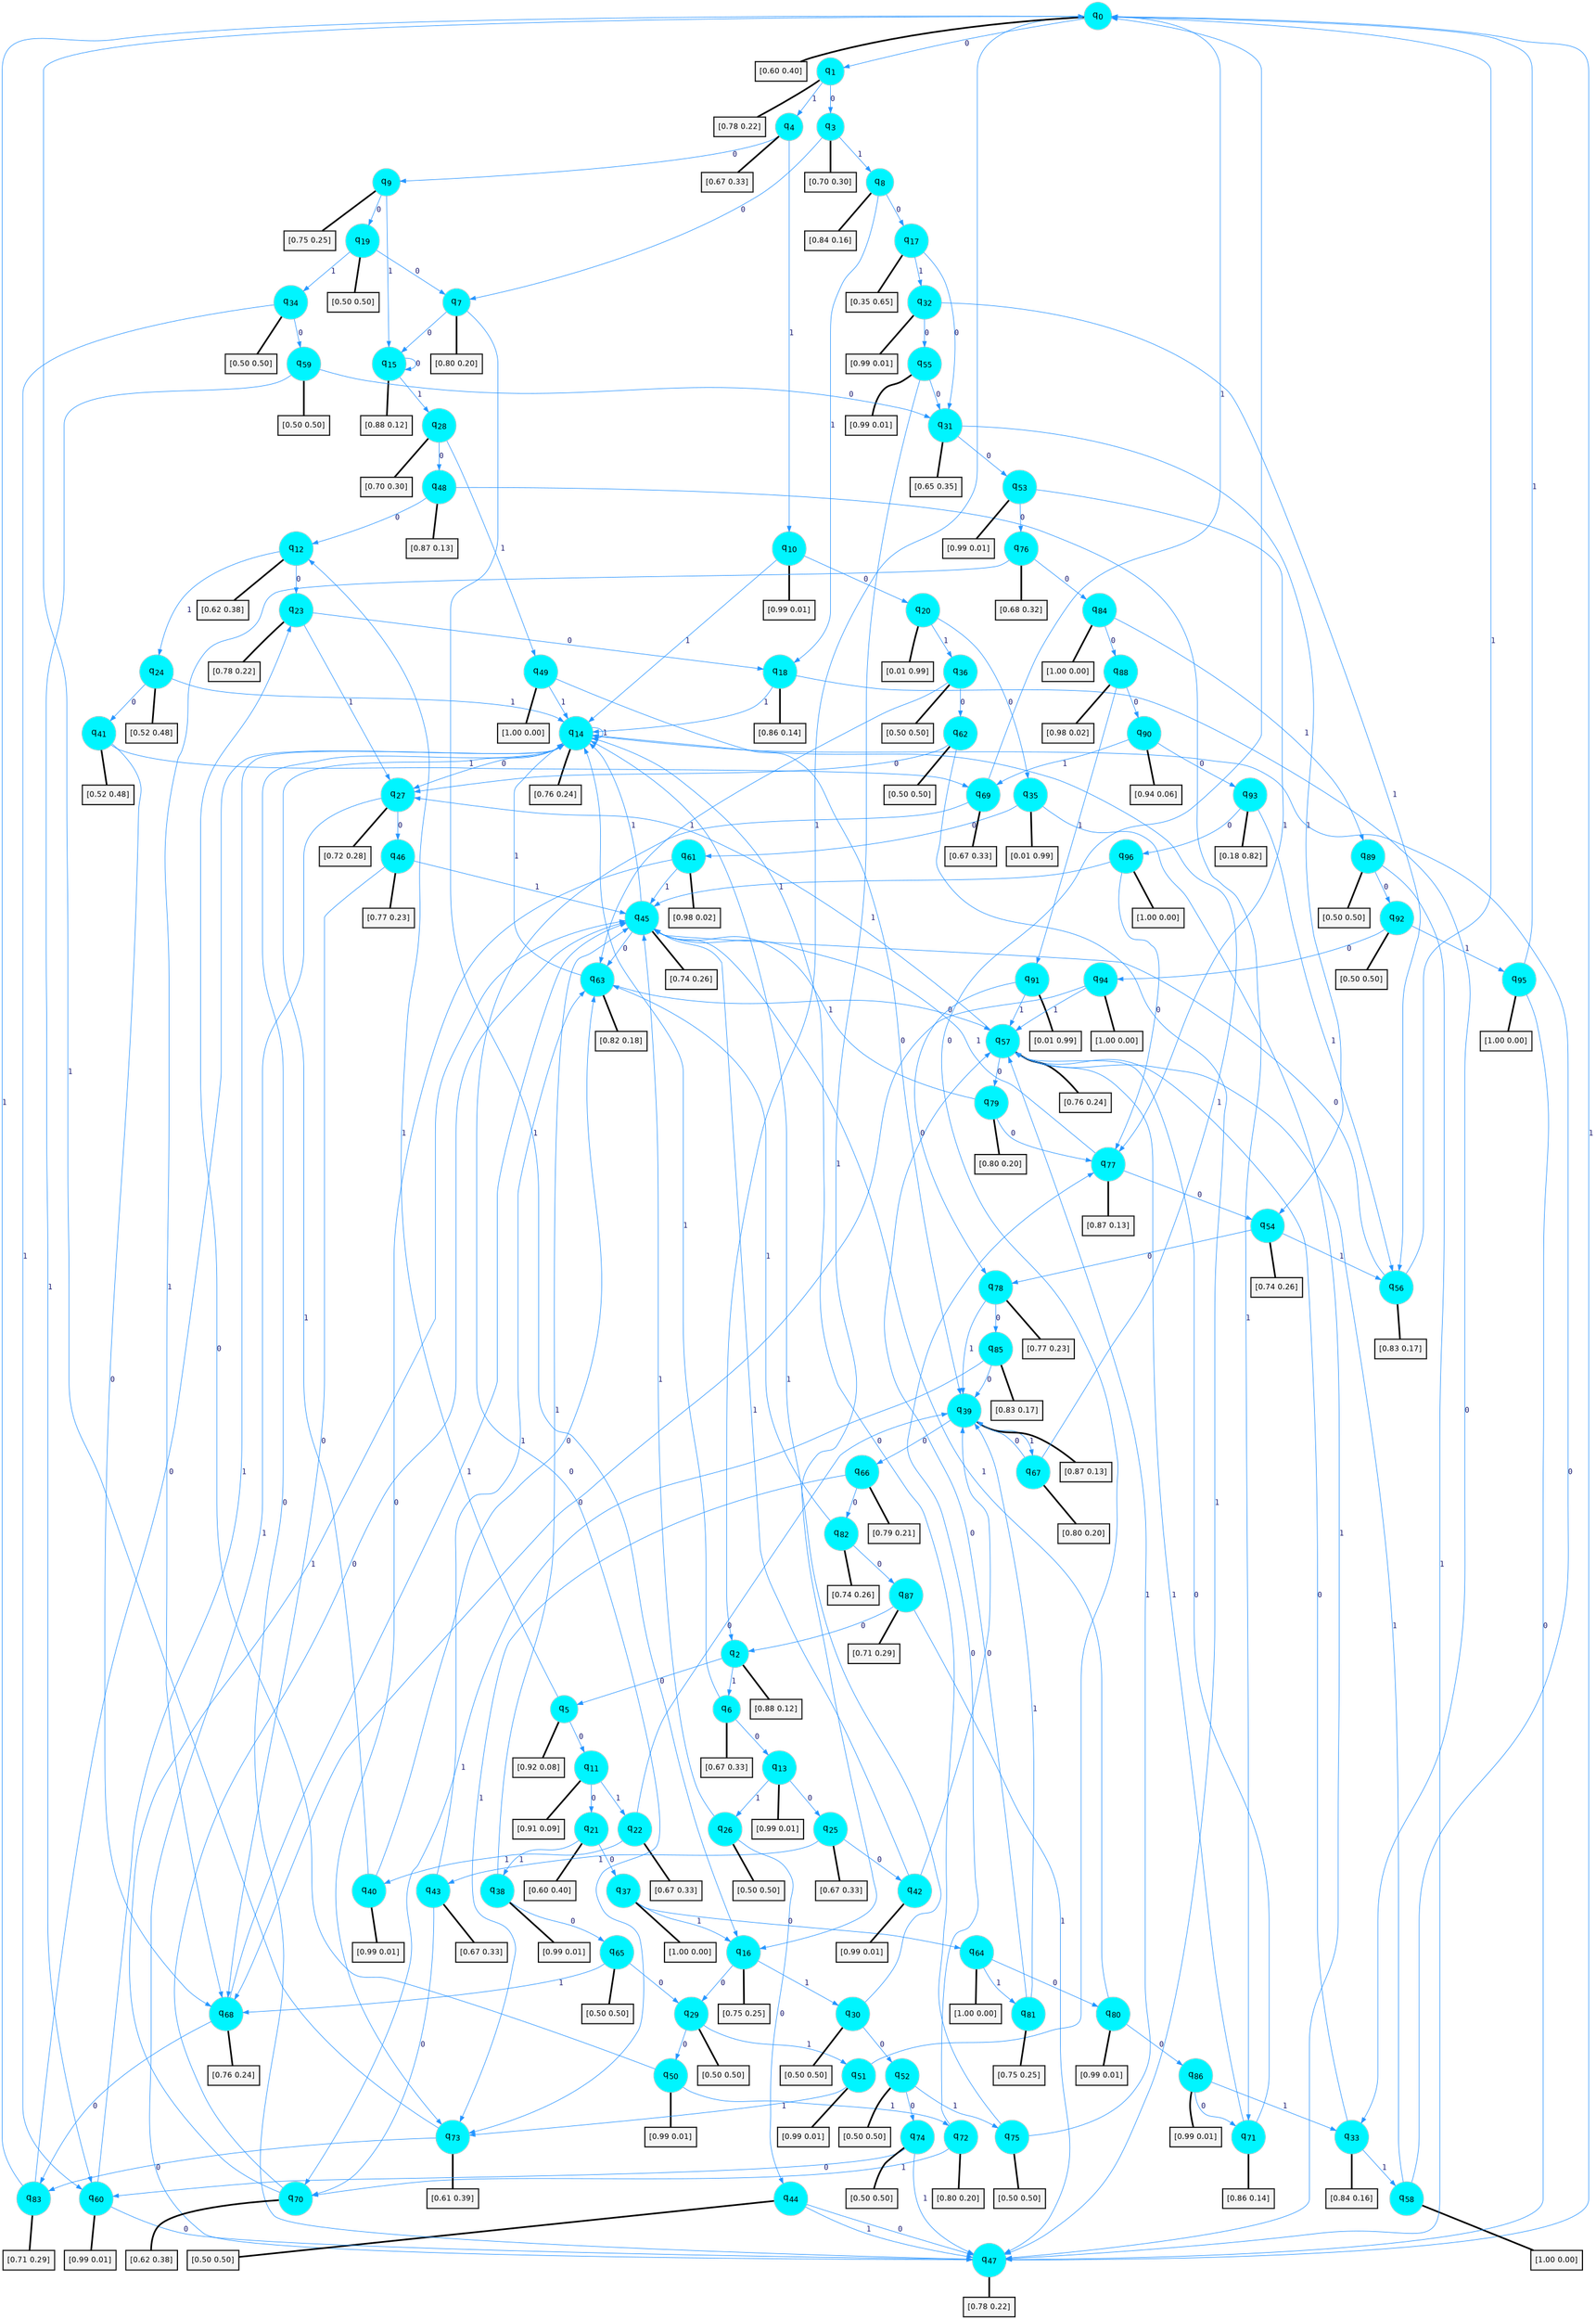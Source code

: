 digraph G {
graph [
bgcolor=transparent, dpi=300, rankdir=TD, size="40,25"];
node [
color=gray, fillcolor=turquoise1, fontcolor=black, fontname=Helvetica, fontsize=16, fontweight=bold, shape=circle, style=filled];
edge [
arrowsize=1, color=dodgerblue1, fontcolor=midnightblue, fontname=courier, fontweight=bold, penwidth=1, style=solid, weight=20];
0[label=<q<SUB>0</SUB>>];
1[label=<q<SUB>1</SUB>>];
2[label=<q<SUB>2</SUB>>];
3[label=<q<SUB>3</SUB>>];
4[label=<q<SUB>4</SUB>>];
5[label=<q<SUB>5</SUB>>];
6[label=<q<SUB>6</SUB>>];
7[label=<q<SUB>7</SUB>>];
8[label=<q<SUB>8</SUB>>];
9[label=<q<SUB>9</SUB>>];
10[label=<q<SUB>10</SUB>>];
11[label=<q<SUB>11</SUB>>];
12[label=<q<SUB>12</SUB>>];
13[label=<q<SUB>13</SUB>>];
14[label=<q<SUB>14</SUB>>];
15[label=<q<SUB>15</SUB>>];
16[label=<q<SUB>16</SUB>>];
17[label=<q<SUB>17</SUB>>];
18[label=<q<SUB>18</SUB>>];
19[label=<q<SUB>19</SUB>>];
20[label=<q<SUB>20</SUB>>];
21[label=<q<SUB>21</SUB>>];
22[label=<q<SUB>22</SUB>>];
23[label=<q<SUB>23</SUB>>];
24[label=<q<SUB>24</SUB>>];
25[label=<q<SUB>25</SUB>>];
26[label=<q<SUB>26</SUB>>];
27[label=<q<SUB>27</SUB>>];
28[label=<q<SUB>28</SUB>>];
29[label=<q<SUB>29</SUB>>];
30[label=<q<SUB>30</SUB>>];
31[label=<q<SUB>31</SUB>>];
32[label=<q<SUB>32</SUB>>];
33[label=<q<SUB>33</SUB>>];
34[label=<q<SUB>34</SUB>>];
35[label=<q<SUB>35</SUB>>];
36[label=<q<SUB>36</SUB>>];
37[label=<q<SUB>37</SUB>>];
38[label=<q<SUB>38</SUB>>];
39[label=<q<SUB>39</SUB>>];
40[label=<q<SUB>40</SUB>>];
41[label=<q<SUB>41</SUB>>];
42[label=<q<SUB>42</SUB>>];
43[label=<q<SUB>43</SUB>>];
44[label=<q<SUB>44</SUB>>];
45[label=<q<SUB>45</SUB>>];
46[label=<q<SUB>46</SUB>>];
47[label=<q<SUB>47</SUB>>];
48[label=<q<SUB>48</SUB>>];
49[label=<q<SUB>49</SUB>>];
50[label=<q<SUB>50</SUB>>];
51[label=<q<SUB>51</SUB>>];
52[label=<q<SUB>52</SUB>>];
53[label=<q<SUB>53</SUB>>];
54[label=<q<SUB>54</SUB>>];
55[label=<q<SUB>55</SUB>>];
56[label=<q<SUB>56</SUB>>];
57[label=<q<SUB>57</SUB>>];
58[label=<q<SUB>58</SUB>>];
59[label=<q<SUB>59</SUB>>];
60[label=<q<SUB>60</SUB>>];
61[label=<q<SUB>61</SUB>>];
62[label=<q<SUB>62</SUB>>];
63[label=<q<SUB>63</SUB>>];
64[label=<q<SUB>64</SUB>>];
65[label=<q<SUB>65</SUB>>];
66[label=<q<SUB>66</SUB>>];
67[label=<q<SUB>67</SUB>>];
68[label=<q<SUB>68</SUB>>];
69[label=<q<SUB>69</SUB>>];
70[label=<q<SUB>70</SUB>>];
71[label=<q<SUB>71</SUB>>];
72[label=<q<SUB>72</SUB>>];
73[label=<q<SUB>73</SUB>>];
74[label=<q<SUB>74</SUB>>];
75[label=<q<SUB>75</SUB>>];
76[label=<q<SUB>76</SUB>>];
77[label=<q<SUB>77</SUB>>];
78[label=<q<SUB>78</SUB>>];
79[label=<q<SUB>79</SUB>>];
80[label=<q<SUB>80</SUB>>];
81[label=<q<SUB>81</SUB>>];
82[label=<q<SUB>82</SUB>>];
83[label=<q<SUB>83</SUB>>];
84[label=<q<SUB>84</SUB>>];
85[label=<q<SUB>85</SUB>>];
86[label=<q<SUB>86</SUB>>];
87[label=<q<SUB>87</SUB>>];
88[label=<q<SUB>88</SUB>>];
89[label=<q<SUB>89</SUB>>];
90[label=<q<SUB>90</SUB>>];
91[label=<q<SUB>91</SUB>>];
92[label=<q<SUB>92</SUB>>];
93[label=<q<SUB>93</SUB>>];
94[label=<q<SUB>94</SUB>>];
95[label=<q<SUB>95</SUB>>];
96[label=<q<SUB>96</SUB>>];
97[label="[0.60 0.40]", shape=box,fontcolor=black, fontname=Helvetica, fontsize=14, penwidth=2, fillcolor=whitesmoke,color=black];
98[label="[0.78 0.22]", shape=box,fontcolor=black, fontname=Helvetica, fontsize=14, penwidth=2, fillcolor=whitesmoke,color=black];
99[label="[0.88 0.12]", shape=box,fontcolor=black, fontname=Helvetica, fontsize=14, penwidth=2, fillcolor=whitesmoke,color=black];
100[label="[0.70 0.30]", shape=box,fontcolor=black, fontname=Helvetica, fontsize=14, penwidth=2, fillcolor=whitesmoke,color=black];
101[label="[0.67 0.33]", shape=box,fontcolor=black, fontname=Helvetica, fontsize=14, penwidth=2, fillcolor=whitesmoke,color=black];
102[label="[0.92 0.08]", shape=box,fontcolor=black, fontname=Helvetica, fontsize=14, penwidth=2, fillcolor=whitesmoke,color=black];
103[label="[0.67 0.33]", shape=box,fontcolor=black, fontname=Helvetica, fontsize=14, penwidth=2, fillcolor=whitesmoke,color=black];
104[label="[0.80 0.20]", shape=box,fontcolor=black, fontname=Helvetica, fontsize=14, penwidth=2, fillcolor=whitesmoke,color=black];
105[label="[0.84 0.16]", shape=box,fontcolor=black, fontname=Helvetica, fontsize=14, penwidth=2, fillcolor=whitesmoke,color=black];
106[label="[0.75 0.25]", shape=box,fontcolor=black, fontname=Helvetica, fontsize=14, penwidth=2, fillcolor=whitesmoke,color=black];
107[label="[0.99 0.01]", shape=box,fontcolor=black, fontname=Helvetica, fontsize=14, penwidth=2, fillcolor=whitesmoke,color=black];
108[label="[0.91 0.09]", shape=box,fontcolor=black, fontname=Helvetica, fontsize=14, penwidth=2, fillcolor=whitesmoke,color=black];
109[label="[0.62 0.38]", shape=box,fontcolor=black, fontname=Helvetica, fontsize=14, penwidth=2, fillcolor=whitesmoke,color=black];
110[label="[0.99 0.01]", shape=box,fontcolor=black, fontname=Helvetica, fontsize=14, penwidth=2, fillcolor=whitesmoke,color=black];
111[label="[0.76 0.24]", shape=box,fontcolor=black, fontname=Helvetica, fontsize=14, penwidth=2, fillcolor=whitesmoke,color=black];
112[label="[0.88 0.12]", shape=box,fontcolor=black, fontname=Helvetica, fontsize=14, penwidth=2, fillcolor=whitesmoke,color=black];
113[label="[0.75 0.25]", shape=box,fontcolor=black, fontname=Helvetica, fontsize=14, penwidth=2, fillcolor=whitesmoke,color=black];
114[label="[0.35 0.65]", shape=box,fontcolor=black, fontname=Helvetica, fontsize=14, penwidth=2, fillcolor=whitesmoke,color=black];
115[label="[0.86 0.14]", shape=box,fontcolor=black, fontname=Helvetica, fontsize=14, penwidth=2, fillcolor=whitesmoke,color=black];
116[label="[0.50 0.50]", shape=box,fontcolor=black, fontname=Helvetica, fontsize=14, penwidth=2, fillcolor=whitesmoke,color=black];
117[label="[0.01 0.99]", shape=box,fontcolor=black, fontname=Helvetica, fontsize=14, penwidth=2, fillcolor=whitesmoke,color=black];
118[label="[0.60 0.40]", shape=box,fontcolor=black, fontname=Helvetica, fontsize=14, penwidth=2, fillcolor=whitesmoke,color=black];
119[label="[0.67 0.33]", shape=box,fontcolor=black, fontname=Helvetica, fontsize=14, penwidth=2, fillcolor=whitesmoke,color=black];
120[label="[0.78 0.22]", shape=box,fontcolor=black, fontname=Helvetica, fontsize=14, penwidth=2, fillcolor=whitesmoke,color=black];
121[label="[0.52 0.48]", shape=box,fontcolor=black, fontname=Helvetica, fontsize=14, penwidth=2, fillcolor=whitesmoke,color=black];
122[label="[0.67 0.33]", shape=box,fontcolor=black, fontname=Helvetica, fontsize=14, penwidth=2, fillcolor=whitesmoke,color=black];
123[label="[0.50 0.50]", shape=box,fontcolor=black, fontname=Helvetica, fontsize=14, penwidth=2, fillcolor=whitesmoke,color=black];
124[label="[0.72 0.28]", shape=box,fontcolor=black, fontname=Helvetica, fontsize=14, penwidth=2, fillcolor=whitesmoke,color=black];
125[label="[0.70 0.30]", shape=box,fontcolor=black, fontname=Helvetica, fontsize=14, penwidth=2, fillcolor=whitesmoke,color=black];
126[label="[0.50 0.50]", shape=box,fontcolor=black, fontname=Helvetica, fontsize=14, penwidth=2, fillcolor=whitesmoke,color=black];
127[label="[0.50 0.50]", shape=box,fontcolor=black, fontname=Helvetica, fontsize=14, penwidth=2, fillcolor=whitesmoke,color=black];
128[label="[0.65 0.35]", shape=box,fontcolor=black, fontname=Helvetica, fontsize=14, penwidth=2, fillcolor=whitesmoke,color=black];
129[label="[0.99 0.01]", shape=box,fontcolor=black, fontname=Helvetica, fontsize=14, penwidth=2, fillcolor=whitesmoke,color=black];
130[label="[0.84 0.16]", shape=box,fontcolor=black, fontname=Helvetica, fontsize=14, penwidth=2, fillcolor=whitesmoke,color=black];
131[label="[0.50 0.50]", shape=box,fontcolor=black, fontname=Helvetica, fontsize=14, penwidth=2, fillcolor=whitesmoke,color=black];
132[label="[0.01 0.99]", shape=box,fontcolor=black, fontname=Helvetica, fontsize=14, penwidth=2, fillcolor=whitesmoke,color=black];
133[label="[0.50 0.50]", shape=box,fontcolor=black, fontname=Helvetica, fontsize=14, penwidth=2, fillcolor=whitesmoke,color=black];
134[label="[1.00 0.00]", shape=box,fontcolor=black, fontname=Helvetica, fontsize=14, penwidth=2, fillcolor=whitesmoke,color=black];
135[label="[0.99 0.01]", shape=box,fontcolor=black, fontname=Helvetica, fontsize=14, penwidth=2, fillcolor=whitesmoke,color=black];
136[label="[0.87 0.13]", shape=box,fontcolor=black, fontname=Helvetica, fontsize=14, penwidth=2, fillcolor=whitesmoke,color=black];
137[label="[0.99 0.01]", shape=box,fontcolor=black, fontname=Helvetica, fontsize=14, penwidth=2, fillcolor=whitesmoke,color=black];
138[label="[0.52 0.48]", shape=box,fontcolor=black, fontname=Helvetica, fontsize=14, penwidth=2, fillcolor=whitesmoke,color=black];
139[label="[0.99 0.01]", shape=box,fontcolor=black, fontname=Helvetica, fontsize=14, penwidth=2, fillcolor=whitesmoke,color=black];
140[label="[0.67 0.33]", shape=box,fontcolor=black, fontname=Helvetica, fontsize=14, penwidth=2, fillcolor=whitesmoke,color=black];
141[label="[0.50 0.50]", shape=box,fontcolor=black, fontname=Helvetica, fontsize=14, penwidth=2, fillcolor=whitesmoke,color=black];
142[label="[0.74 0.26]", shape=box,fontcolor=black, fontname=Helvetica, fontsize=14, penwidth=2, fillcolor=whitesmoke,color=black];
143[label="[0.77 0.23]", shape=box,fontcolor=black, fontname=Helvetica, fontsize=14, penwidth=2, fillcolor=whitesmoke,color=black];
144[label="[0.78 0.22]", shape=box,fontcolor=black, fontname=Helvetica, fontsize=14, penwidth=2, fillcolor=whitesmoke,color=black];
145[label="[0.87 0.13]", shape=box,fontcolor=black, fontname=Helvetica, fontsize=14, penwidth=2, fillcolor=whitesmoke,color=black];
146[label="[1.00 0.00]", shape=box,fontcolor=black, fontname=Helvetica, fontsize=14, penwidth=2, fillcolor=whitesmoke,color=black];
147[label="[0.99 0.01]", shape=box,fontcolor=black, fontname=Helvetica, fontsize=14, penwidth=2, fillcolor=whitesmoke,color=black];
148[label="[0.99 0.01]", shape=box,fontcolor=black, fontname=Helvetica, fontsize=14, penwidth=2, fillcolor=whitesmoke,color=black];
149[label="[0.50 0.50]", shape=box,fontcolor=black, fontname=Helvetica, fontsize=14, penwidth=2, fillcolor=whitesmoke,color=black];
150[label="[0.99 0.01]", shape=box,fontcolor=black, fontname=Helvetica, fontsize=14, penwidth=2, fillcolor=whitesmoke,color=black];
151[label="[0.74 0.26]", shape=box,fontcolor=black, fontname=Helvetica, fontsize=14, penwidth=2, fillcolor=whitesmoke,color=black];
152[label="[0.99 0.01]", shape=box,fontcolor=black, fontname=Helvetica, fontsize=14, penwidth=2, fillcolor=whitesmoke,color=black];
153[label="[0.83 0.17]", shape=box,fontcolor=black, fontname=Helvetica, fontsize=14, penwidth=2, fillcolor=whitesmoke,color=black];
154[label="[0.76 0.24]", shape=box,fontcolor=black, fontname=Helvetica, fontsize=14, penwidth=2, fillcolor=whitesmoke,color=black];
155[label="[1.00 0.00]", shape=box,fontcolor=black, fontname=Helvetica, fontsize=14, penwidth=2, fillcolor=whitesmoke,color=black];
156[label="[0.50 0.50]", shape=box,fontcolor=black, fontname=Helvetica, fontsize=14, penwidth=2, fillcolor=whitesmoke,color=black];
157[label="[0.99 0.01]", shape=box,fontcolor=black, fontname=Helvetica, fontsize=14, penwidth=2, fillcolor=whitesmoke,color=black];
158[label="[0.98 0.02]", shape=box,fontcolor=black, fontname=Helvetica, fontsize=14, penwidth=2, fillcolor=whitesmoke,color=black];
159[label="[0.50 0.50]", shape=box,fontcolor=black, fontname=Helvetica, fontsize=14, penwidth=2, fillcolor=whitesmoke,color=black];
160[label="[0.82 0.18]", shape=box,fontcolor=black, fontname=Helvetica, fontsize=14, penwidth=2, fillcolor=whitesmoke,color=black];
161[label="[1.00 0.00]", shape=box,fontcolor=black, fontname=Helvetica, fontsize=14, penwidth=2, fillcolor=whitesmoke,color=black];
162[label="[0.50 0.50]", shape=box,fontcolor=black, fontname=Helvetica, fontsize=14, penwidth=2, fillcolor=whitesmoke,color=black];
163[label="[0.79 0.21]", shape=box,fontcolor=black, fontname=Helvetica, fontsize=14, penwidth=2, fillcolor=whitesmoke,color=black];
164[label="[0.80 0.20]", shape=box,fontcolor=black, fontname=Helvetica, fontsize=14, penwidth=2, fillcolor=whitesmoke,color=black];
165[label="[0.76 0.24]", shape=box,fontcolor=black, fontname=Helvetica, fontsize=14, penwidth=2, fillcolor=whitesmoke,color=black];
166[label="[0.67 0.33]", shape=box,fontcolor=black, fontname=Helvetica, fontsize=14, penwidth=2, fillcolor=whitesmoke,color=black];
167[label="[0.62 0.38]", shape=box,fontcolor=black, fontname=Helvetica, fontsize=14, penwidth=2, fillcolor=whitesmoke,color=black];
168[label="[0.86 0.14]", shape=box,fontcolor=black, fontname=Helvetica, fontsize=14, penwidth=2, fillcolor=whitesmoke,color=black];
169[label="[0.80 0.20]", shape=box,fontcolor=black, fontname=Helvetica, fontsize=14, penwidth=2, fillcolor=whitesmoke,color=black];
170[label="[0.61 0.39]", shape=box,fontcolor=black, fontname=Helvetica, fontsize=14, penwidth=2, fillcolor=whitesmoke,color=black];
171[label="[0.50 0.50]", shape=box,fontcolor=black, fontname=Helvetica, fontsize=14, penwidth=2, fillcolor=whitesmoke,color=black];
172[label="[0.50 0.50]", shape=box,fontcolor=black, fontname=Helvetica, fontsize=14, penwidth=2, fillcolor=whitesmoke,color=black];
173[label="[0.68 0.32]", shape=box,fontcolor=black, fontname=Helvetica, fontsize=14, penwidth=2, fillcolor=whitesmoke,color=black];
174[label="[0.87 0.13]", shape=box,fontcolor=black, fontname=Helvetica, fontsize=14, penwidth=2, fillcolor=whitesmoke,color=black];
175[label="[0.77 0.23]", shape=box,fontcolor=black, fontname=Helvetica, fontsize=14, penwidth=2, fillcolor=whitesmoke,color=black];
176[label="[0.80 0.20]", shape=box,fontcolor=black, fontname=Helvetica, fontsize=14, penwidth=2, fillcolor=whitesmoke,color=black];
177[label="[0.99 0.01]", shape=box,fontcolor=black, fontname=Helvetica, fontsize=14, penwidth=2, fillcolor=whitesmoke,color=black];
178[label="[0.75 0.25]", shape=box,fontcolor=black, fontname=Helvetica, fontsize=14, penwidth=2, fillcolor=whitesmoke,color=black];
179[label="[0.74 0.26]", shape=box,fontcolor=black, fontname=Helvetica, fontsize=14, penwidth=2, fillcolor=whitesmoke,color=black];
180[label="[0.71 0.29]", shape=box,fontcolor=black, fontname=Helvetica, fontsize=14, penwidth=2, fillcolor=whitesmoke,color=black];
181[label="[1.00 0.00]", shape=box,fontcolor=black, fontname=Helvetica, fontsize=14, penwidth=2, fillcolor=whitesmoke,color=black];
182[label="[0.83 0.17]", shape=box,fontcolor=black, fontname=Helvetica, fontsize=14, penwidth=2, fillcolor=whitesmoke,color=black];
183[label="[0.99 0.01]", shape=box,fontcolor=black, fontname=Helvetica, fontsize=14, penwidth=2, fillcolor=whitesmoke,color=black];
184[label="[0.71 0.29]", shape=box,fontcolor=black, fontname=Helvetica, fontsize=14, penwidth=2, fillcolor=whitesmoke,color=black];
185[label="[0.98 0.02]", shape=box,fontcolor=black, fontname=Helvetica, fontsize=14, penwidth=2, fillcolor=whitesmoke,color=black];
186[label="[0.50 0.50]", shape=box,fontcolor=black, fontname=Helvetica, fontsize=14, penwidth=2, fillcolor=whitesmoke,color=black];
187[label="[0.94 0.06]", shape=box,fontcolor=black, fontname=Helvetica, fontsize=14, penwidth=2, fillcolor=whitesmoke,color=black];
188[label="[0.01 0.99]", shape=box,fontcolor=black, fontname=Helvetica, fontsize=14, penwidth=2, fillcolor=whitesmoke,color=black];
189[label="[0.50 0.50]", shape=box,fontcolor=black, fontname=Helvetica, fontsize=14, penwidth=2, fillcolor=whitesmoke,color=black];
190[label="[0.18 0.82]", shape=box,fontcolor=black, fontname=Helvetica, fontsize=14, penwidth=2, fillcolor=whitesmoke,color=black];
191[label="[1.00 0.00]", shape=box,fontcolor=black, fontname=Helvetica, fontsize=14, penwidth=2, fillcolor=whitesmoke,color=black];
192[label="[1.00 0.00]", shape=box,fontcolor=black, fontname=Helvetica, fontsize=14, penwidth=2, fillcolor=whitesmoke,color=black];
193[label="[1.00 0.00]", shape=box,fontcolor=black, fontname=Helvetica, fontsize=14, penwidth=2, fillcolor=whitesmoke,color=black];
0->1 [label=0];
0->2 [label=1];
0->97 [arrowhead=none, penwidth=3,color=black];
1->3 [label=0];
1->4 [label=1];
1->98 [arrowhead=none, penwidth=3,color=black];
2->5 [label=0];
2->6 [label=1];
2->99 [arrowhead=none, penwidth=3,color=black];
3->7 [label=0];
3->8 [label=1];
3->100 [arrowhead=none, penwidth=3,color=black];
4->9 [label=0];
4->10 [label=1];
4->101 [arrowhead=none, penwidth=3,color=black];
5->11 [label=0];
5->12 [label=1];
5->102 [arrowhead=none, penwidth=3,color=black];
6->13 [label=0];
6->14 [label=1];
6->103 [arrowhead=none, penwidth=3,color=black];
7->15 [label=0];
7->16 [label=1];
7->104 [arrowhead=none, penwidth=3,color=black];
8->17 [label=0];
8->18 [label=1];
8->105 [arrowhead=none, penwidth=3,color=black];
9->19 [label=0];
9->15 [label=1];
9->106 [arrowhead=none, penwidth=3,color=black];
10->20 [label=0];
10->14 [label=1];
10->107 [arrowhead=none, penwidth=3,color=black];
11->21 [label=0];
11->22 [label=1];
11->108 [arrowhead=none, penwidth=3,color=black];
12->23 [label=0];
12->24 [label=1];
12->109 [arrowhead=none, penwidth=3,color=black];
13->25 [label=0];
13->26 [label=1];
13->110 [arrowhead=none, penwidth=3,color=black];
14->27 [label=0];
14->14 [label=1];
14->111 [arrowhead=none, penwidth=3,color=black];
15->15 [label=0];
15->28 [label=1];
15->112 [arrowhead=none, penwidth=3,color=black];
16->29 [label=0];
16->30 [label=1];
16->113 [arrowhead=none, penwidth=3,color=black];
17->31 [label=0];
17->32 [label=1];
17->114 [arrowhead=none, penwidth=3,color=black];
18->33 [label=0];
18->14 [label=1];
18->115 [arrowhead=none, penwidth=3,color=black];
19->7 [label=0];
19->34 [label=1];
19->116 [arrowhead=none, penwidth=3,color=black];
20->35 [label=0];
20->36 [label=1];
20->117 [arrowhead=none, penwidth=3,color=black];
21->37 [label=0];
21->38 [label=1];
21->118 [arrowhead=none, penwidth=3,color=black];
22->39 [label=0];
22->40 [label=1];
22->119 [arrowhead=none, penwidth=3,color=black];
23->18 [label=0];
23->27 [label=1];
23->120 [arrowhead=none, penwidth=3,color=black];
24->41 [label=0];
24->14 [label=1];
24->121 [arrowhead=none, penwidth=3,color=black];
25->42 [label=0];
25->43 [label=1];
25->122 [arrowhead=none, penwidth=3,color=black];
26->44 [label=0];
26->45 [label=1];
26->123 [arrowhead=none, penwidth=3,color=black];
27->46 [label=0];
27->47 [label=1];
27->124 [arrowhead=none, penwidth=3,color=black];
28->48 [label=0];
28->49 [label=1];
28->125 [arrowhead=none, penwidth=3,color=black];
29->50 [label=0];
29->51 [label=1];
29->126 [arrowhead=none, penwidth=3,color=black];
30->52 [label=0];
30->14 [label=1];
30->127 [arrowhead=none, penwidth=3,color=black];
31->53 [label=0];
31->54 [label=1];
31->128 [arrowhead=none, penwidth=3,color=black];
32->55 [label=0];
32->56 [label=1];
32->129 [arrowhead=none, penwidth=3,color=black];
33->57 [label=0];
33->58 [label=1];
33->130 [arrowhead=none, penwidth=3,color=black];
34->59 [label=0];
34->60 [label=1];
34->131 [arrowhead=none, penwidth=3,color=black];
35->61 [label=0];
35->47 [label=1];
35->132 [arrowhead=none, penwidth=3,color=black];
36->62 [label=0];
36->63 [label=1];
36->133 [arrowhead=none, penwidth=3,color=black];
37->64 [label=0];
37->16 [label=1];
37->134 [arrowhead=none, penwidth=3,color=black];
38->65 [label=0];
38->45 [label=1];
38->135 [arrowhead=none, penwidth=3,color=black];
39->66 [label=0];
39->67 [label=1];
39->136 [arrowhead=none, penwidth=3,color=black];
40->63 [label=0];
40->14 [label=1];
40->137 [arrowhead=none, penwidth=3,color=black];
41->68 [label=0];
41->69 [label=1];
41->138 [arrowhead=none, penwidth=3,color=black];
42->39 [label=0];
42->45 [label=1];
42->139 [arrowhead=none, penwidth=3,color=black];
43->70 [label=0];
43->63 [label=1];
43->140 [arrowhead=none, penwidth=3,color=black];
44->47 [label=0];
44->47 [label=1];
44->141 [arrowhead=none, penwidth=3,color=black];
45->63 [label=0];
45->14 [label=1];
45->142 [arrowhead=none, penwidth=3,color=black];
46->68 [label=0];
46->45 [label=1];
46->143 [arrowhead=none, penwidth=3,color=black];
47->14 [label=0];
47->0 [label=1];
47->144 [arrowhead=none, penwidth=3,color=black];
48->12 [label=0];
48->71 [label=1];
48->145 [arrowhead=none, penwidth=3,color=black];
49->39 [label=0];
49->14 [label=1];
49->146 [arrowhead=none, penwidth=3,color=black];
50->23 [label=0];
50->72 [label=1];
50->147 [arrowhead=none, penwidth=3,color=black];
51->0 [label=0];
51->73 [label=1];
51->148 [arrowhead=none, penwidth=3,color=black];
52->74 [label=0];
52->75 [label=1];
52->149 [arrowhead=none, penwidth=3,color=black];
53->76 [label=0];
53->77 [label=1];
53->150 [arrowhead=none, penwidth=3,color=black];
54->78 [label=0];
54->56 [label=1];
54->151 [arrowhead=none, penwidth=3,color=black];
55->31 [label=0];
55->16 [label=1];
55->152 [arrowhead=none, penwidth=3,color=black];
56->45 [label=0];
56->0 [label=1];
56->153 [arrowhead=none, penwidth=3,color=black];
57->79 [label=0];
57->27 [label=1];
57->154 [arrowhead=none, penwidth=3,color=black];
58->14 [label=0];
58->57 [label=1];
58->155 [arrowhead=none, penwidth=3,color=black];
59->31 [label=0];
59->60 [label=1];
59->156 [arrowhead=none, penwidth=3,color=black];
60->47 [label=0];
60->14 [label=1];
60->157 [arrowhead=none, penwidth=3,color=black];
61->73 [label=0];
61->45 [label=1];
61->158 [arrowhead=none, penwidth=3,color=black];
62->27 [label=0];
62->47 [label=1];
62->159 [arrowhead=none, penwidth=3,color=black];
63->57 [label=0];
63->14 [label=1];
63->160 [arrowhead=none, penwidth=3,color=black];
64->80 [label=0];
64->81 [label=1];
64->161 [arrowhead=none, penwidth=3,color=black];
65->29 [label=0];
65->68 [label=1];
65->162 [arrowhead=none, penwidth=3,color=black];
66->82 [label=0];
66->73 [label=1];
66->163 [arrowhead=none, penwidth=3,color=black];
67->39 [label=0];
67->14 [label=1];
67->164 [arrowhead=none, penwidth=3,color=black];
68->83 [label=0];
68->45 [label=1];
68->165 [arrowhead=none, penwidth=3,color=black];
69->73 [label=0];
69->0 [label=1];
69->166 [arrowhead=none, penwidth=3,color=black];
70->45 [label=0];
70->45 [label=1];
70->167 [arrowhead=none, penwidth=3,color=black];
71->57 [label=0];
71->57 [label=1];
71->168 [arrowhead=none, penwidth=3,color=black];
72->77 [label=0];
72->70 [label=1];
72->169 [arrowhead=none, penwidth=3,color=black];
73->83 [label=0];
73->0 [label=1];
73->170 [arrowhead=none, penwidth=3,color=black];
74->60 [label=0];
74->47 [label=1];
74->171 [arrowhead=none, penwidth=3,color=black];
75->14 [label=0];
75->57 [label=1];
75->172 [arrowhead=none, penwidth=3,color=black];
76->84 [label=0];
76->68 [label=1];
76->173 [arrowhead=none, penwidth=3,color=black];
77->54 [label=0];
77->45 [label=1];
77->174 [arrowhead=none, penwidth=3,color=black];
78->85 [label=0];
78->39 [label=1];
78->175 [arrowhead=none, penwidth=3,color=black];
79->77 [label=0];
79->45 [label=1];
79->176 [arrowhead=none, penwidth=3,color=black];
80->86 [label=0];
80->45 [label=1];
80->177 [arrowhead=none, penwidth=3,color=black];
81->57 [label=0];
81->39 [label=1];
81->178 [arrowhead=none, penwidth=3,color=black];
82->87 [label=0];
82->63 [label=1];
82->179 [arrowhead=none, penwidth=3,color=black];
83->14 [label=0];
83->0 [label=1];
83->180 [arrowhead=none, penwidth=3,color=black];
84->88 [label=0];
84->89 [label=1];
84->181 [arrowhead=none, penwidth=3,color=black];
85->39 [label=0];
85->70 [label=1];
85->182 [arrowhead=none, penwidth=3,color=black];
86->71 [label=0];
86->33 [label=1];
86->183 [arrowhead=none, penwidth=3,color=black];
87->2 [label=0];
87->47 [label=1];
87->184 [arrowhead=none, penwidth=3,color=black];
88->90 [label=0];
88->91 [label=1];
88->185 [arrowhead=none, penwidth=3,color=black];
89->92 [label=0];
89->47 [label=1];
89->186 [arrowhead=none, penwidth=3,color=black];
90->93 [label=0];
90->69 [label=1];
90->187 [arrowhead=none, penwidth=3,color=black];
91->78 [label=0];
91->57 [label=1];
91->188 [arrowhead=none, penwidth=3,color=black];
92->94 [label=0];
92->95 [label=1];
92->189 [arrowhead=none, penwidth=3,color=black];
93->96 [label=0];
93->56 [label=1];
93->190 [arrowhead=none, penwidth=3,color=black];
94->68 [label=0];
94->57 [label=1];
94->191 [arrowhead=none, penwidth=3,color=black];
95->47 [label=0];
95->0 [label=1];
95->192 [arrowhead=none, penwidth=3,color=black];
96->77 [label=0];
96->45 [label=1];
96->193 [arrowhead=none, penwidth=3,color=black];
}
